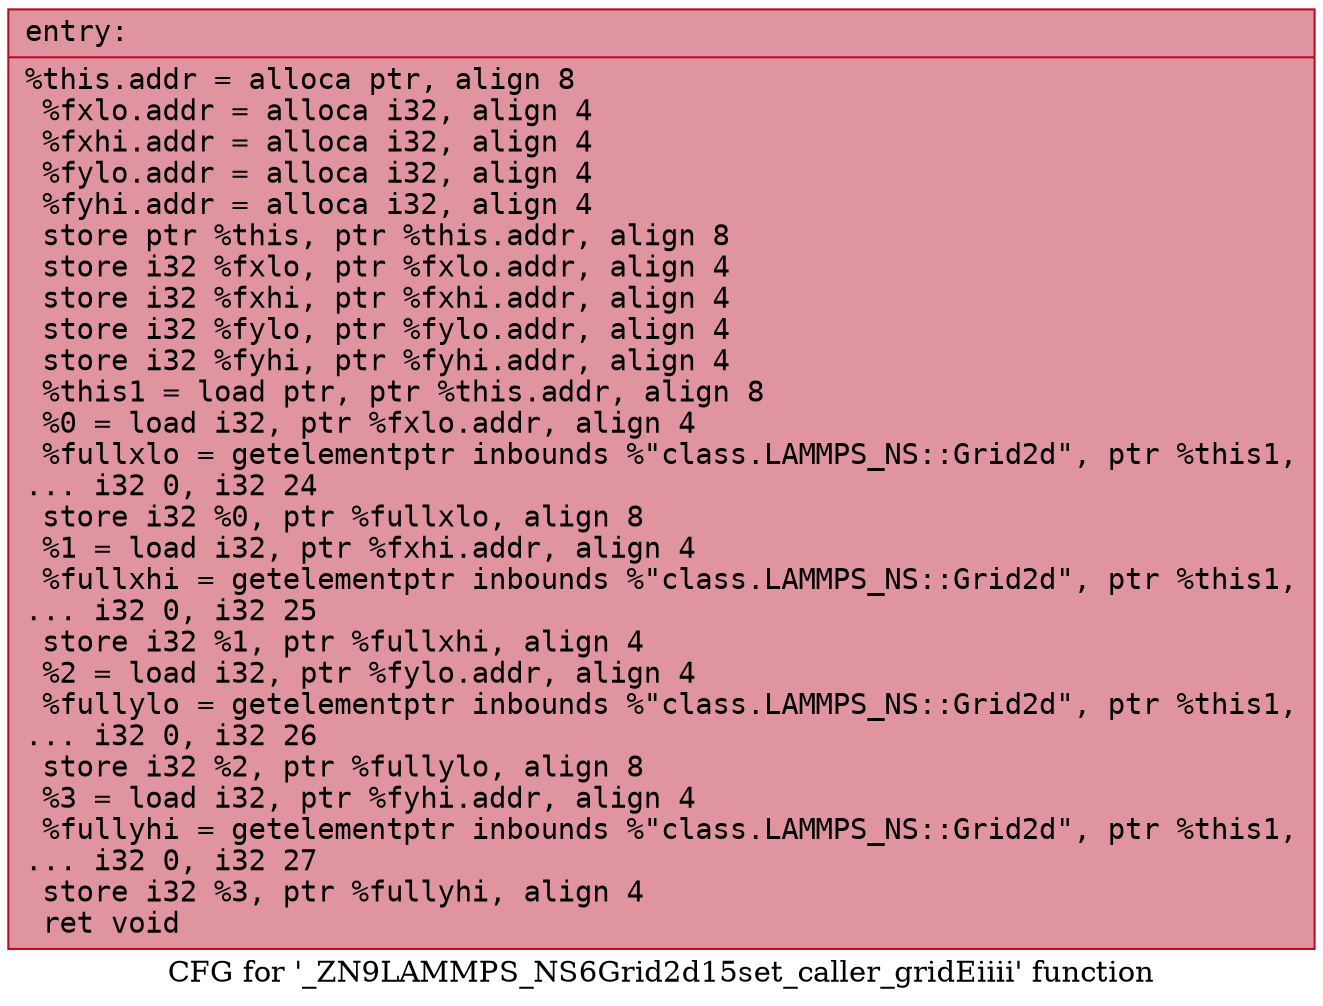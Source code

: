digraph "CFG for '_ZN9LAMMPS_NS6Grid2d15set_caller_gridEiiii' function" {
	label="CFG for '_ZN9LAMMPS_NS6Grid2d15set_caller_gridEiiii' function";

	Node0x560f90dadac0 [shape=record,color="#b70d28ff", style=filled, fillcolor="#b70d2870" fontname="Courier",label="{entry:\l|  %this.addr = alloca ptr, align 8\l  %fxlo.addr = alloca i32, align 4\l  %fxhi.addr = alloca i32, align 4\l  %fylo.addr = alloca i32, align 4\l  %fyhi.addr = alloca i32, align 4\l  store ptr %this, ptr %this.addr, align 8\l  store i32 %fxlo, ptr %fxlo.addr, align 4\l  store i32 %fxhi, ptr %fxhi.addr, align 4\l  store i32 %fylo, ptr %fylo.addr, align 4\l  store i32 %fyhi, ptr %fyhi.addr, align 4\l  %this1 = load ptr, ptr %this.addr, align 8\l  %0 = load i32, ptr %fxlo.addr, align 4\l  %fullxlo = getelementptr inbounds %\"class.LAMMPS_NS::Grid2d\", ptr %this1,\l... i32 0, i32 24\l  store i32 %0, ptr %fullxlo, align 8\l  %1 = load i32, ptr %fxhi.addr, align 4\l  %fullxhi = getelementptr inbounds %\"class.LAMMPS_NS::Grid2d\", ptr %this1,\l... i32 0, i32 25\l  store i32 %1, ptr %fullxhi, align 4\l  %2 = load i32, ptr %fylo.addr, align 4\l  %fullylo = getelementptr inbounds %\"class.LAMMPS_NS::Grid2d\", ptr %this1,\l... i32 0, i32 26\l  store i32 %2, ptr %fullylo, align 8\l  %3 = load i32, ptr %fyhi.addr, align 4\l  %fullyhi = getelementptr inbounds %\"class.LAMMPS_NS::Grid2d\", ptr %this1,\l... i32 0, i32 27\l  store i32 %3, ptr %fullyhi, align 4\l  ret void\l}"];
}
